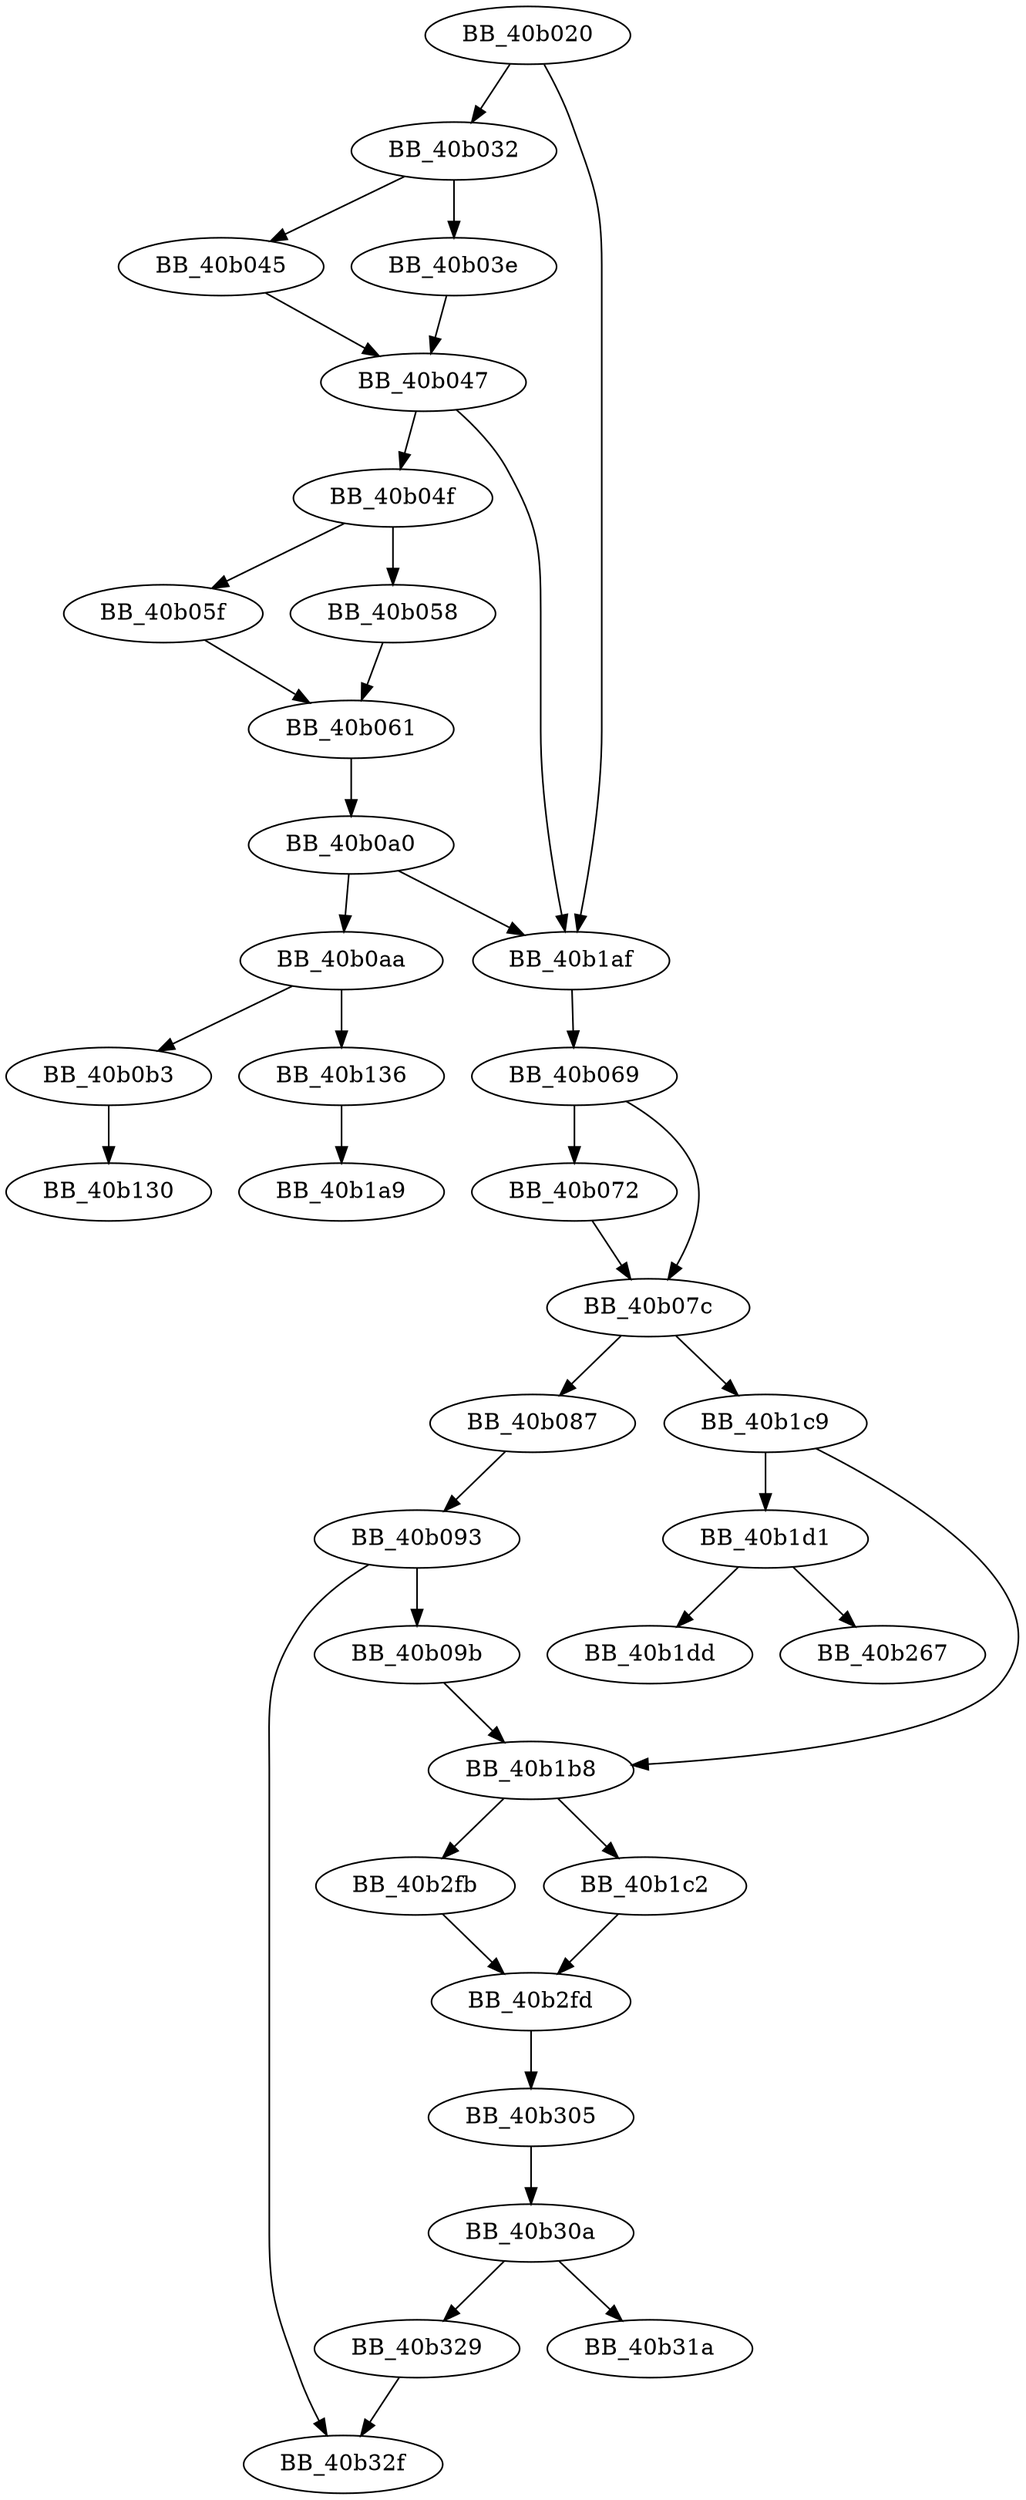 DiGraph sub_40B020{
BB_40b020->BB_40b032
BB_40b020->BB_40b1af
BB_40b032->BB_40b03e
BB_40b032->BB_40b045
BB_40b03e->BB_40b047
BB_40b045->BB_40b047
BB_40b047->BB_40b04f
BB_40b047->BB_40b1af
BB_40b04f->BB_40b058
BB_40b04f->BB_40b05f
BB_40b058->BB_40b061
BB_40b05f->BB_40b061
BB_40b061->BB_40b0a0
BB_40b069->BB_40b072
BB_40b069->BB_40b07c
BB_40b072->BB_40b07c
BB_40b07c->BB_40b087
BB_40b07c->BB_40b1c9
BB_40b087->BB_40b093
BB_40b093->BB_40b09b
BB_40b093->BB_40b32f
BB_40b09b->BB_40b1b8
BB_40b0a0->BB_40b0aa
BB_40b0a0->BB_40b1af
BB_40b0aa->BB_40b0b3
BB_40b0aa->BB_40b136
BB_40b0b3->BB_40b130
BB_40b136->BB_40b1a9
BB_40b1af->BB_40b069
BB_40b1b8->BB_40b1c2
BB_40b1b8->BB_40b2fb
BB_40b1c2->BB_40b2fd
BB_40b1c9->BB_40b1b8
BB_40b1c9->BB_40b1d1
BB_40b1d1->BB_40b1dd
BB_40b1d1->BB_40b267
BB_40b2fb->BB_40b2fd
BB_40b2fd->BB_40b305
BB_40b305->BB_40b30a
BB_40b30a->BB_40b31a
BB_40b30a->BB_40b329
BB_40b329->BB_40b32f
}
